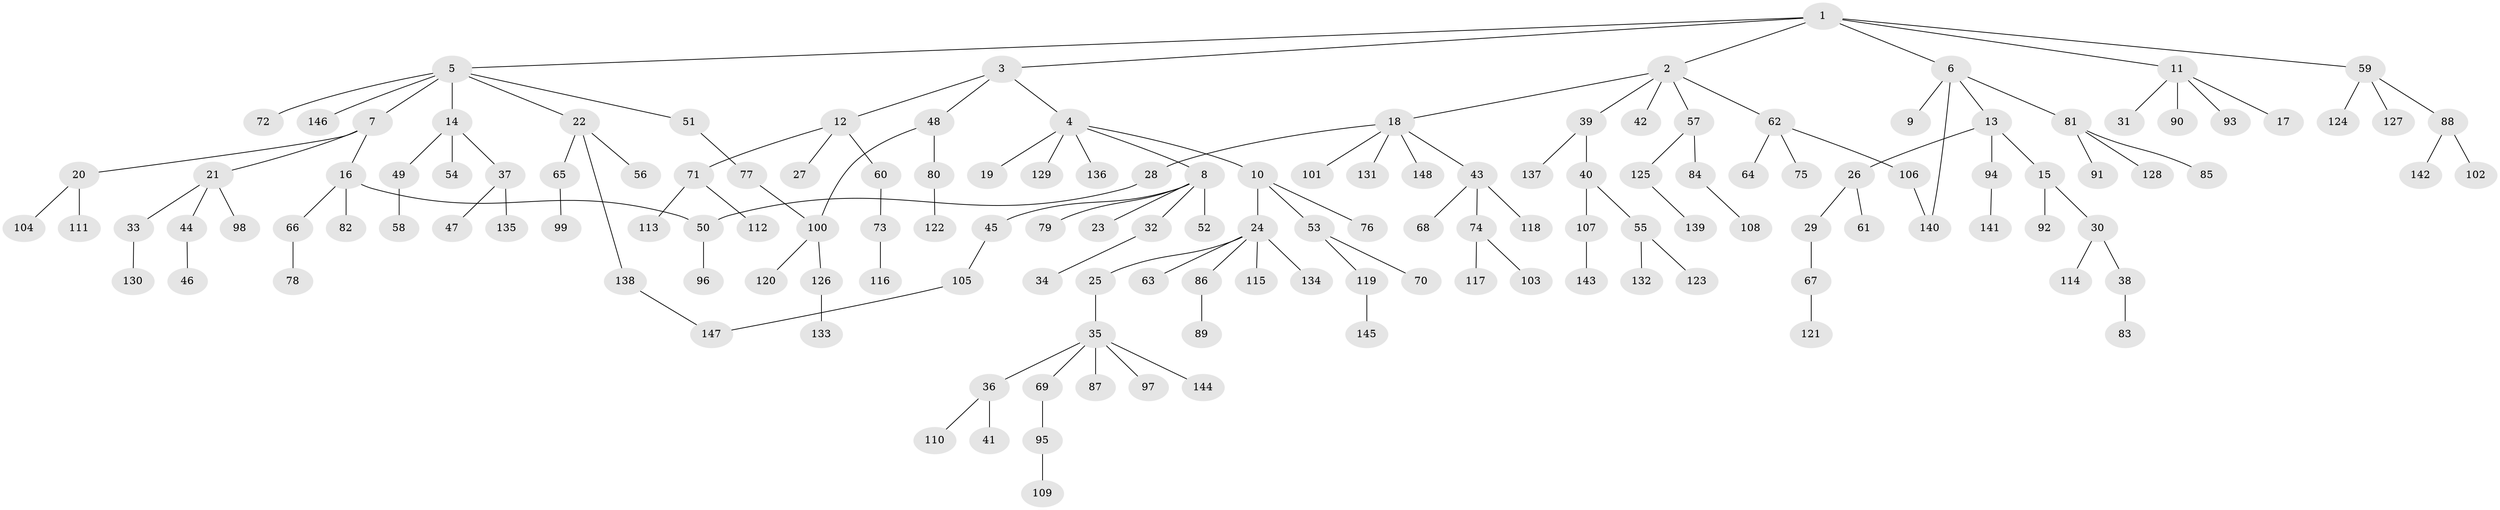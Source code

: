 // Generated by graph-tools (version 1.1) at 2025/13/03/09/25 04:13:21]
// undirected, 148 vertices, 151 edges
graph export_dot {
graph [start="1"]
  node [color=gray90,style=filled];
  1;
  2;
  3;
  4;
  5;
  6;
  7;
  8;
  9;
  10;
  11;
  12;
  13;
  14;
  15;
  16;
  17;
  18;
  19;
  20;
  21;
  22;
  23;
  24;
  25;
  26;
  27;
  28;
  29;
  30;
  31;
  32;
  33;
  34;
  35;
  36;
  37;
  38;
  39;
  40;
  41;
  42;
  43;
  44;
  45;
  46;
  47;
  48;
  49;
  50;
  51;
  52;
  53;
  54;
  55;
  56;
  57;
  58;
  59;
  60;
  61;
  62;
  63;
  64;
  65;
  66;
  67;
  68;
  69;
  70;
  71;
  72;
  73;
  74;
  75;
  76;
  77;
  78;
  79;
  80;
  81;
  82;
  83;
  84;
  85;
  86;
  87;
  88;
  89;
  90;
  91;
  92;
  93;
  94;
  95;
  96;
  97;
  98;
  99;
  100;
  101;
  102;
  103;
  104;
  105;
  106;
  107;
  108;
  109;
  110;
  111;
  112;
  113;
  114;
  115;
  116;
  117;
  118;
  119;
  120;
  121;
  122;
  123;
  124;
  125;
  126;
  127;
  128;
  129;
  130;
  131;
  132;
  133;
  134;
  135;
  136;
  137;
  138;
  139;
  140;
  141;
  142;
  143;
  144;
  145;
  146;
  147;
  148;
  1 -- 2;
  1 -- 3;
  1 -- 5;
  1 -- 6;
  1 -- 11;
  1 -- 59;
  2 -- 18;
  2 -- 39;
  2 -- 42;
  2 -- 57;
  2 -- 62;
  3 -- 4;
  3 -- 12;
  3 -- 48;
  4 -- 8;
  4 -- 10;
  4 -- 19;
  4 -- 129;
  4 -- 136;
  5 -- 7;
  5 -- 14;
  5 -- 22;
  5 -- 51;
  5 -- 72;
  5 -- 146;
  6 -- 9;
  6 -- 13;
  6 -- 81;
  6 -- 140;
  7 -- 16;
  7 -- 20;
  7 -- 21;
  8 -- 23;
  8 -- 32;
  8 -- 45;
  8 -- 52;
  8 -- 79;
  10 -- 24;
  10 -- 53;
  10 -- 76;
  11 -- 17;
  11 -- 31;
  11 -- 90;
  11 -- 93;
  12 -- 27;
  12 -- 60;
  12 -- 71;
  13 -- 15;
  13 -- 26;
  13 -- 94;
  14 -- 37;
  14 -- 49;
  14 -- 54;
  15 -- 30;
  15 -- 92;
  16 -- 50;
  16 -- 66;
  16 -- 82;
  18 -- 28;
  18 -- 43;
  18 -- 101;
  18 -- 131;
  18 -- 148;
  20 -- 104;
  20 -- 111;
  21 -- 33;
  21 -- 44;
  21 -- 98;
  22 -- 56;
  22 -- 65;
  22 -- 138;
  24 -- 25;
  24 -- 63;
  24 -- 86;
  24 -- 115;
  24 -- 134;
  25 -- 35;
  26 -- 29;
  26 -- 61;
  28 -- 50;
  29 -- 67;
  30 -- 38;
  30 -- 114;
  32 -- 34;
  33 -- 130;
  35 -- 36;
  35 -- 69;
  35 -- 87;
  35 -- 97;
  35 -- 144;
  36 -- 41;
  36 -- 110;
  37 -- 47;
  37 -- 135;
  38 -- 83;
  39 -- 40;
  39 -- 137;
  40 -- 55;
  40 -- 107;
  43 -- 68;
  43 -- 74;
  43 -- 118;
  44 -- 46;
  45 -- 105;
  48 -- 80;
  48 -- 100;
  49 -- 58;
  50 -- 96;
  51 -- 77;
  53 -- 70;
  53 -- 119;
  55 -- 123;
  55 -- 132;
  57 -- 84;
  57 -- 125;
  59 -- 88;
  59 -- 124;
  59 -- 127;
  60 -- 73;
  62 -- 64;
  62 -- 75;
  62 -- 106;
  65 -- 99;
  66 -- 78;
  67 -- 121;
  69 -- 95;
  71 -- 112;
  71 -- 113;
  73 -- 116;
  74 -- 103;
  74 -- 117;
  77 -- 100;
  80 -- 122;
  81 -- 85;
  81 -- 91;
  81 -- 128;
  84 -- 108;
  86 -- 89;
  88 -- 102;
  88 -- 142;
  94 -- 141;
  95 -- 109;
  100 -- 120;
  100 -- 126;
  105 -- 147;
  106 -- 140;
  107 -- 143;
  119 -- 145;
  125 -- 139;
  126 -- 133;
  138 -- 147;
}
